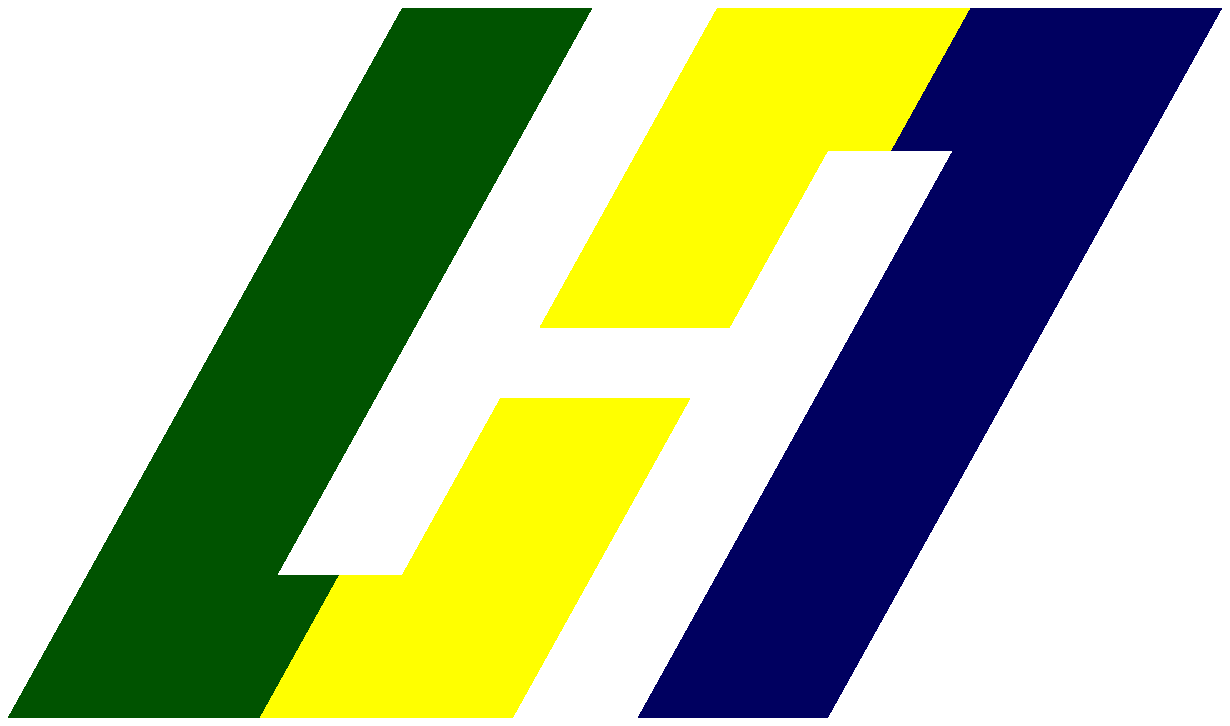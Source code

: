 
%%%% OUTPUT
%% mpost   cs-logo.mp
%% convert cs-logo.1 cs-logo.jpg
%% convert cs-logo.3 -blur 0x01 cs-mask.jpg
%% convert cs-logo.1 -background transparent -transparent white cs-logo.png

u = 2cm;

pair m[];
m1 :=   (-2u, 2u);     m2 := (-2u,-2u);     m3 := (-1.5u,-2u);
m4  = m3+(1.1u,0);     m5 :=   (0,-2u);     m6 := (0,-0.75u);

path q[];
q1 :=  m1 --  m2 --  m3;	% left   green  strip
q2 :=  m4 --  m5 --  m6;	% bottom yellow strip
q3 := -m1 -- -m2 -- -m3;	% right  blue   strip
q4 := -m4 -- -m5 -- -m6;	% top    yellow strip

path p; p := (0,0)--(0,1)--(1,1)--(1,0)--cycle ;
pen po; po := currentpen;
pen pp; pp := makepen p shifted (-0.5,-0.5) xscaled 1.2u yscaled 1u;

def cslogo(expr a,b,c) = 
  begingroup
    bboxmargin := 10bp;
    intrim linejoin := mitered;
    intrim linecap  := squared;
    pickup pp;

    draw q1 withcolor a;  
    draw q2 withcolor b;
    draw q3 withcolor c;
    draw q4 withcolor b;

    currentpicture := currentpicture shifted (4u,4u) slanted 0.5 yscaled 0.9;

    % just for enlarge boundingbox
    pickup po;
    draw bbox currentpicture withcolor white;
  endgroup
enddef;

beginfig(1) 			% dark color
  cslogo(.675[green,black],(1,1,0),.625[blue,black]);
endfig;

beginfig(2)			% light color
  cslogo(.675[green,white],(1,1,.5),.625[blue,white]);
endfig;

beginfig(3)			% logo mask
  cslogo(black,black,black);
endfig;

end
